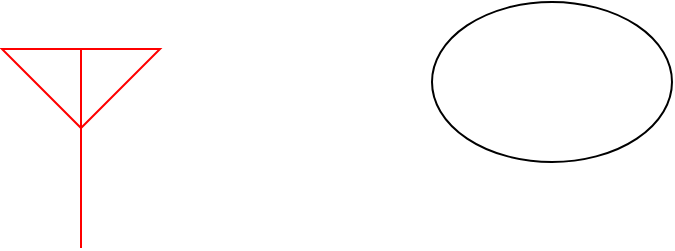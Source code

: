 <mxfile version="21.5.2" type="github">
  <diagram name="第 1 页" id="7VFbzSY2ydcxUGhW3Gb0">
    <mxGraphModel dx="1878" dy="1589" grid="1" gridSize="10" guides="1" tooltips="1" connect="1" arrows="1" fold="1" page="0" pageScale="1" pageWidth="192000" pageHeight="108000" math="0" shadow="0">
      <root>
        <mxCell id="0" />
        <mxCell id="1" parent="0" />
        <mxCell id="ClAFWImEGTCD87i0SiT6-2" value="" style="verticalLabelPosition=bottom;shadow=0;dashed=0;align=center;html=1;verticalAlign=top;shape=mxgraph.electrical.radio.aerial_-_antenna_2;fontSize=16;strokeColor=#FF0000;" parent="1" vertex="1">
          <mxGeometry x="-225" y="-457" width="79" height="100" as="geometry" />
        </mxCell>
        <mxCell id="ClAFWImEGTCD87i0SiT6-8" value="" style="ellipse;whiteSpace=wrap;html=1;fontSize=16;" parent="1" vertex="1">
          <mxGeometry x="-10" y="-480" width="120" height="80" as="geometry" />
        </mxCell>
      </root>
    </mxGraphModel>
  </diagram>
</mxfile>
